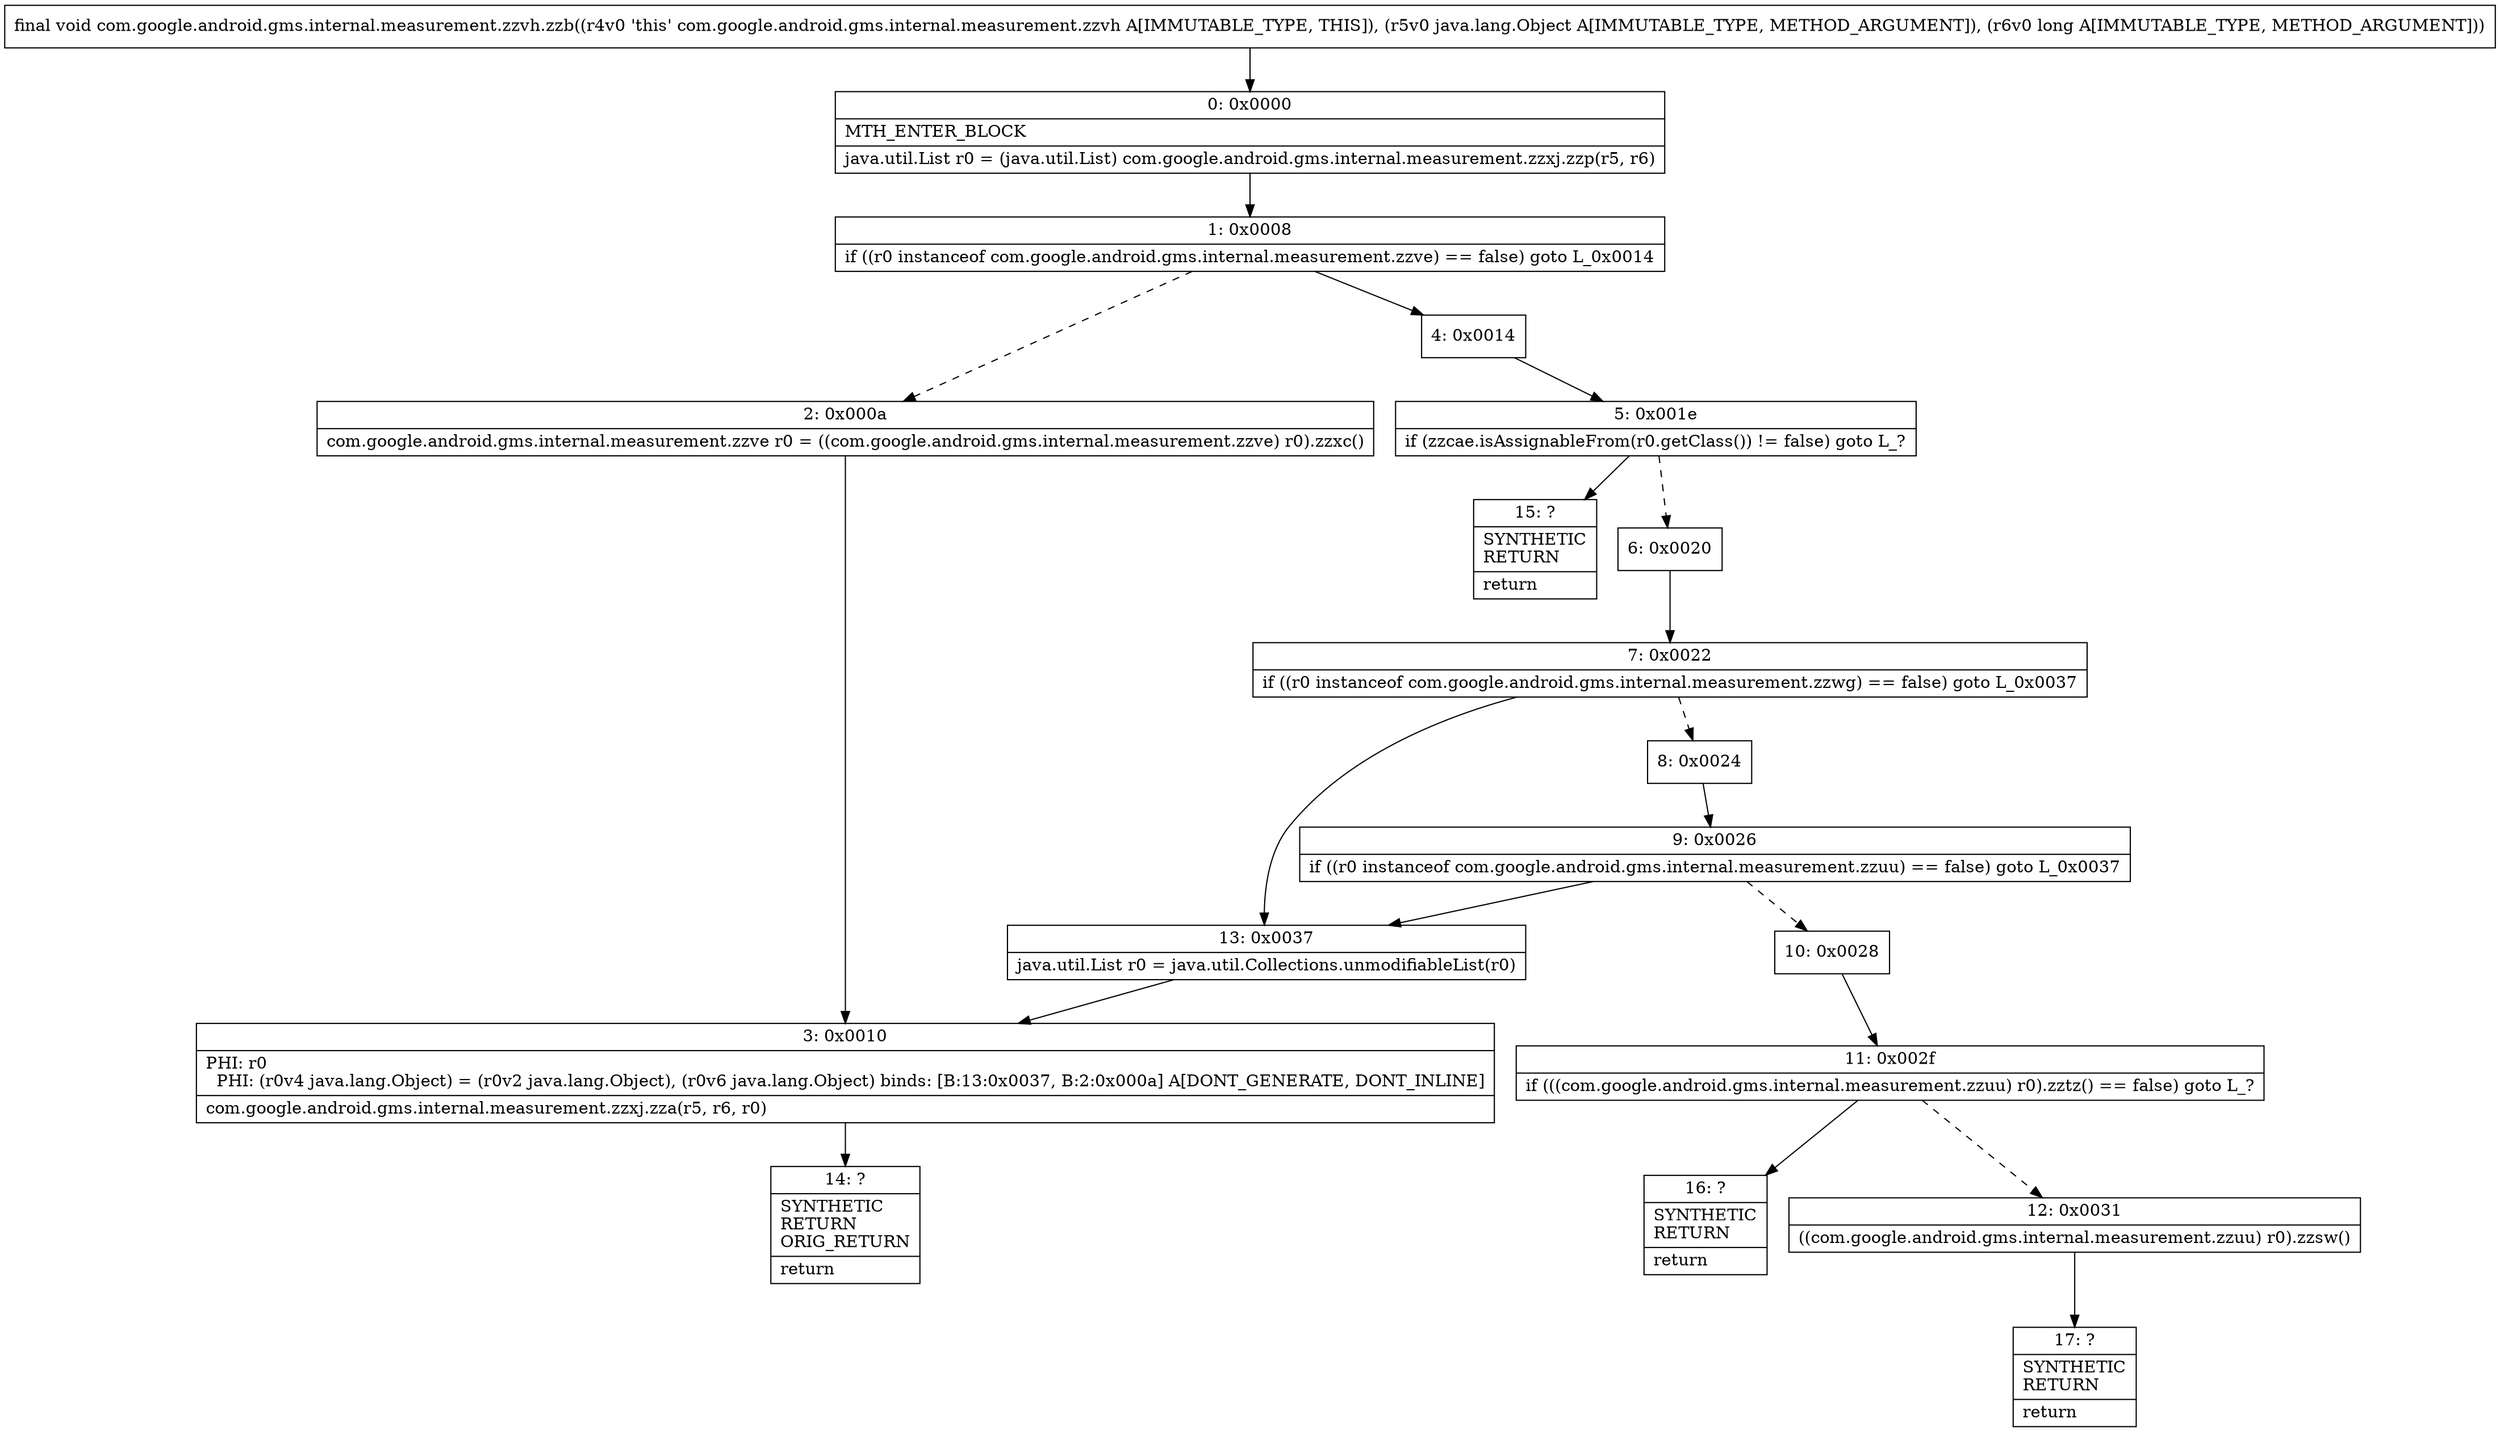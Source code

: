 digraph "CFG forcom.google.android.gms.internal.measurement.zzvh.zzb(Ljava\/lang\/Object;J)V" {
Node_0 [shape=record,label="{0\:\ 0x0000|MTH_ENTER_BLOCK\l|java.util.List r0 = (java.util.List) com.google.android.gms.internal.measurement.zzxj.zzp(r5, r6)\l}"];
Node_1 [shape=record,label="{1\:\ 0x0008|if ((r0 instanceof com.google.android.gms.internal.measurement.zzve) == false) goto L_0x0014\l}"];
Node_2 [shape=record,label="{2\:\ 0x000a|com.google.android.gms.internal.measurement.zzve r0 = ((com.google.android.gms.internal.measurement.zzve) r0).zzxc()\l}"];
Node_3 [shape=record,label="{3\:\ 0x0010|PHI: r0 \l  PHI: (r0v4 java.lang.Object) = (r0v2 java.lang.Object), (r0v6 java.lang.Object) binds: [B:13:0x0037, B:2:0x000a] A[DONT_GENERATE, DONT_INLINE]\l|com.google.android.gms.internal.measurement.zzxj.zza(r5, r6, r0)\l}"];
Node_4 [shape=record,label="{4\:\ 0x0014}"];
Node_5 [shape=record,label="{5\:\ 0x001e|if (zzcae.isAssignableFrom(r0.getClass()) != false) goto L_?\l}"];
Node_6 [shape=record,label="{6\:\ 0x0020}"];
Node_7 [shape=record,label="{7\:\ 0x0022|if ((r0 instanceof com.google.android.gms.internal.measurement.zzwg) == false) goto L_0x0037\l}"];
Node_8 [shape=record,label="{8\:\ 0x0024}"];
Node_9 [shape=record,label="{9\:\ 0x0026|if ((r0 instanceof com.google.android.gms.internal.measurement.zzuu) == false) goto L_0x0037\l}"];
Node_10 [shape=record,label="{10\:\ 0x0028}"];
Node_11 [shape=record,label="{11\:\ 0x002f|if (((com.google.android.gms.internal.measurement.zzuu) r0).zztz() == false) goto L_?\l}"];
Node_12 [shape=record,label="{12\:\ 0x0031|((com.google.android.gms.internal.measurement.zzuu) r0).zzsw()\l}"];
Node_13 [shape=record,label="{13\:\ 0x0037|java.util.List r0 = java.util.Collections.unmodifiableList(r0)\l}"];
Node_14 [shape=record,label="{14\:\ ?|SYNTHETIC\lRETURN\lORIG_RETURN\l|return\l}"];
Node_15 [shape=record,label="{15\:\ ?|SYNTHETIC\lRETURN\l|return\l}"];
Node_16 [shape=record,label="{16\:\ ?|SYNTHETIC\lRETURN\l|return\l}"];
Node_17 [shape=record,label="{17\:\ ?|SYNTHETIC\lRETURN\l|return\l}"];
MethodNode[shape=record,label="{final void com.google.android.gms.internal.measurement.zzvh.zzb((r4v0 'this' com.google.android.gms.internal.measurement.zzvh A[IMMUTABLE_TYPE, THIS]), (r5v0 java.lang.Object A[IMMUTABLE_TYPE, METHOD_ARGUMENT]), (r6v0 long A[IMMUTABLE_TYPE, METHOD_ARGUMENT])) }"];
MethodNode -> Node_0;
Node_0 -> Node_1;
Node_1 -> Node_2[style=dashed];
Node_1 -> Node_4;
Node_2 -> Node_3;
Node_3 -> Node_14;
Node_4 -> Node_5;
Node_5 -> Node_6[style=dashed];
Node_5 -> Node_15;
Node_6 -> Node_7;
Node_7 -> Node_8[style=dashed];
Node_7 -> Node_13;
Node_8 -> Node_9;
Node_9 -> Node_10[style=dashed];
Node_9 -> Node_13;
Node_10 -> Node_11;
Node_11 -> Node_12[style=dashed];
Node_11 -> Node_16;
Node_12 -> Node_17;
Node_13 -> Node_3;
}

